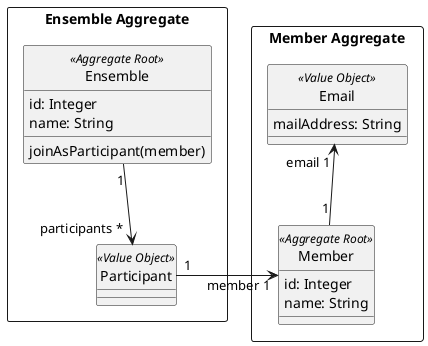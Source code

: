 @startuml

hide circle

rectangle "Ensemble Aggregate" {

    class Ensemble <<Aggregate Root>> {
        id: Integer
        name: String
        joinAsParticipant(member)
    }

    class Participant <<Value Object>> {

    }
}

rectangle "Member Aggregate" {

    class Member <<Aggregate Root>> {
        id: Integer
        name: String

    }

    class Email <<Value Object>> {
        mailAddress: String
}

Ensemble "1" --> "participants *" Participant
Participant "1" -r-> "member 1" Member: "\t\t"
Member "1" -u-> "email 1" Email
@enduml